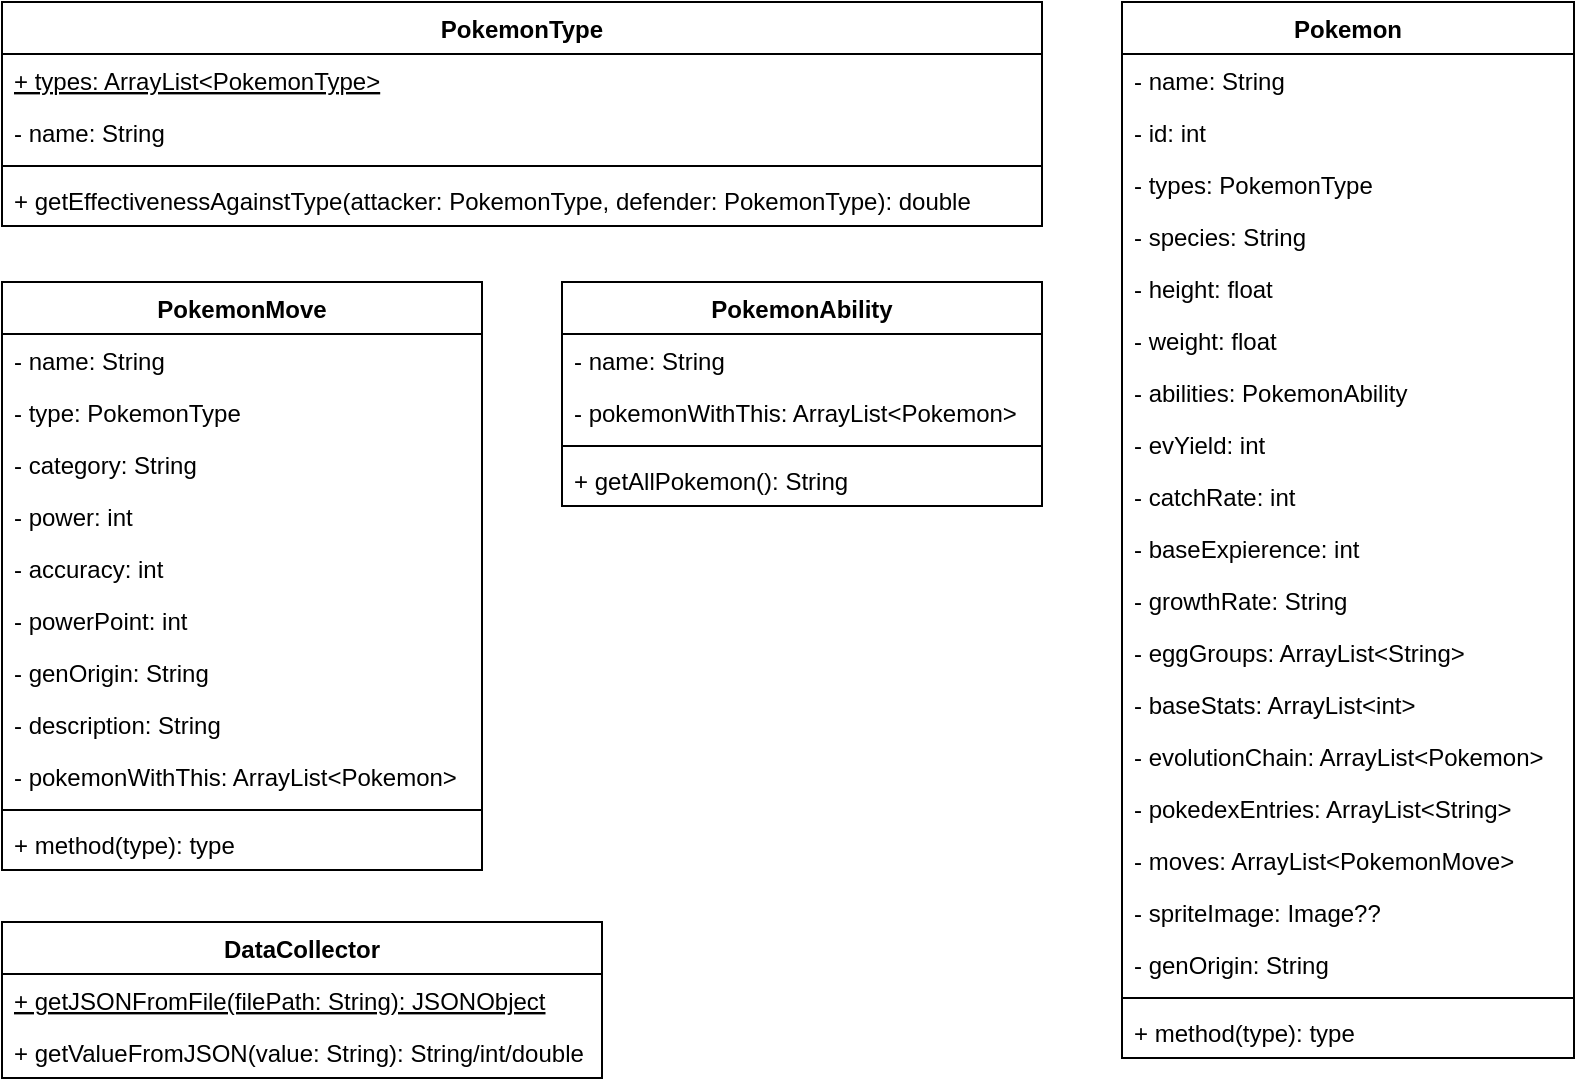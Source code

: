<mxfile version="13.9.3" type="github">
  <diagram id="C5RBs43oDa-KdzZeNtuy" name="Page-1">
    <mxGraphModel dx="946" dy="517" grid="1" gridSize="10" guides="1" tooltips="1" connect="1" arrows="1" fold="1" page="1" pageScale="1" pageWidth="827" pageHeight="1169" math="0" shadow="0">
      <root>
        <mxCell id="WIyWlLk6GJQsqaUBKTNV-0" />
        <mxCell id="WIyWlLk6GJQsqaUBKTNV-1" parent="WIyWlLk6GJQsqaUBKTNV-0" />
        <mxCell id="w8MKvCuprVo70jOWoqF--6" value="Pokemon" style="swimlane;fontStyle=1;align=center;verticalAlign=top;childLayout=stackLayout;horizontal=1;startSize=26;horizontalStack=0;resizeParent=1;resizeParentMax=0;resizeLast=0;collapsible=1;marginBottom=0;" parent="WIyWlLk6GJQsqaUBKTNV-1" vertex="1">
          <mxGeometry x="560" y="60" width="226" height="528" as="geometry" />
        </mxCell>
        <mxCell id="w8MKvCuprVo70jOWoqF--7" value="- name: String" style="text;strokeColor=none;fillColor=none;align=left;verticalAlign=top;spacingLeft=4;spacingRight=4;overflow=hidden;rotatable=0;points=[[0,0.5],[1,0.5]];portConstraint=eastwest;" parent="w8MKvCuprVo70jOWoqF--6" vertex="1">
          <mxGeometry y="26" width="226" height="26" as="geometry" />
        </mxCell>
        <mxCell id="w8MKvCuprVo70jOWoqF--11" value="- id: int" style="text;strokeColor=none;fillColor=none;align=left;verticalAlign=top;spacingLeft=4;spacingRight=4;overflow=hidden;rotatable=0;points=[[0,0.5],[1,0.5]];portConstraint=eastwest;" parent="w8MKvCuprVo70jOWoqF--6" vertex="1">
          <mxGeometry y="52" width="226" height="26" as="geometry" />
        </mxCell>
        <mxCell id="w8MKvCuprVo70jOWoqF--12" value="- types: PokemonType" style="text;strokeColor=none;fillColor=none;align=left;verticalAlign=top;spacingLeft=4;spacingRight=4;overflow=hidden;rotatable=0;points=[[0,0.5],[1,0.5]];portConstraint=eastwest;" parent="w8MKvCuprVo70jOWoqF--6" vertex="1">
          <mxGeometry y="78" width="226" height="26" as="geometry" />
        </mxCell>
        <mxCell id="w8MKvCuprVo70jOWoqF--13" value="- species: String" style="text;strokeColor=none;fillColor=none;align=left;verticalAlign=top;spacingLeft=4;spacingRight=4;overflow=hidden;rotatable=0;points=[[0,0.5],[1,0.5]];portConstraint=eastwest;" parent="w8MKvCuprVo70jOWoqF--6" vertex="1">
          <mxGeometry y="104" width="226" height="26" as="geometry" />
        </mxCell>
        <mxCell id="w8MKvCuprVo70jOWoqF--14" value="- height: float" style="text;strokeColor=none;fillColor=none;align=left;verticalAlign=top;spacingLeft=4;spacingRight=4;overflow=hidden;rotatable=0;points=[[0,0.5],[1,0.5]];portConstraint=eastwest;" parent="w8MKvCuprVo70jOWoqF--6" vertex="1">
          <mxGeometry y="130" width="226" height="26" as="geometry" />
        </mxCell>
        <mxCell id="w8MKvCuprVo70jOWoqF--16" value="- weight: float" style="text;strokeColor=none;fillColor=none;align=left;verticalAlign=top;spacingLeft=4;spacingRight=4;overflow=hidden;rotatable=0;points=[[0,0.5],[1,0.5]];portConstraint=eastwest;" parent="w8MKvCuprVo70jOWoqF--6" vertex="1">
          <mxGeometry y="156" width="226" height="26" as="geometry" />
        </mxCell>
        <mxCell id="w8MKvCuprVo70jOWoqF--15" value="- abilities: PokemonAbility" style="text;strokeColor=none;fillColor=none;align=left;verticalAlign=top;spacingLeft=4;spacingRight=4;overflow=hidden;rotatable=0;points=[[0,0.5],[1,0.5]];portConstraint=eastwest;" parent="w8MKvCuprVo70jOWoqF--6" vertex="1">
          <mxGeometry y="182" width="226" height="26" as="geometry" />
        </mxCell>
        <mxCell id="w8MKvCuprVo70jOWoqF--17" value="- evYield: int" style="text;strokeColor=none;fillColor=none;align=left;verticalAlign=top;spacingLeft=4;spacingRight=4;overflow=hidden;rotatable=0;points=[[0,0.5],[1,0.5]];portConstraint=eastwest;" parent="w8MKvCuprVo70jOWoqF--6" vertex="1">
          <mxGeometry y="208" width="226" height="26" as="geometry" />
        </mxCell>
        <mxCell id="w8MKvCuprVo70jOWoqF--19" value="- catchRate: int" style="text;strokeColor=none;fillColor=none;align=left;verticalAlign=top;spacingLeft=4;spacingRight=4;overflow=hidden;rotatable=0;points=[[0,0.5],[1,0.5]];portConstraint=eastwest;" parent="w8MKvCuprVo70jOWoqF--6" vertex="1">
          <mxGeometry y="234" width="226" height="26" as="geometry" />
        </mxCell>
        <mxCell id="w8MKvCuprVo70jOWoqF--21" value="- baseExpierence: int" style="text;strokeColor=none;fillColor=none;align=left;verticalAlign=top;spacingLeft=4;spacingRight=4;overflow=hidden;rotatable=0;points=[[0,0.5],[1,0.5]];portConstraint=eastwest;" parent="w8MKvCuprVo70jOWoqF--6" vertex="1">
          <mxGeometry y="260" width="226" height="26" as="geometry" />
        </mxCell>
        <mxCell id="w8MKvCuprVo70jOWoqF--20" value="- growthRate: String" style="text;strokeColor=none;fillColor=none;align=left;verticalAlign=top;spacingLeft=4;spacingRight=4;overflow=hidden;rotatable=0;points=[[0,0.5],[1,0.5]];portConstraint=eastwest;" parent="w8MKvCuprVo70jOWoqF--6" vertex="1">
          <mxGeometry y="286" width="226" height="26" as="geometry" />
        </mxCell>
        <mxCell id="w8MKvCuprVo70jOWoqF--23" value="- eggGroups: ArrayList&lt;String&gt;" style="text;strokeColor=none;fillColor=none;align=left;verticalAlign=top;spacingLeft=4;spacingRight=4;overflow=hidden;rotatable=0;points=[[0,0.5],[1,0.5]];portConstraint=eastwest;" parent="w8MKvCuprVo70jOWoqF--6" vertex="1">
          <mxGeometry y="312" width="226" height="26" as="geometry" />
        </mxCell>
        <mxCell id="w8MKvCuprVo70jOWoqF--24" value="- baseStats: ArrayList&lt;int&gt;" style="text;strokeColor=none;fillColor=none;align=left;verticalAlign=top;spacingLeft=4;spacingRight=4;overflow=hidden;rotatable=0;points=[[0,0.5],[1,0.5]];portConstraint=eastwest;" parent="w8MKvCuprVo70jOWoqF--6" vertex="1">
          <mxGeometry y="338" width="226" height="26" as="geometry" />
        </mxCell>
        <mxCell id="w8MKvCuprVo70jOWoqF--27" value="- evolutionChain: ArrayList&lt;Pokemon&gt;" style="text;strokeColor=none;fillColor=none;align=left;verticalAlign=top;spacingLeft=4;spacingRight=4;overflow=hidden;rotatable=0;points=[[0,0.5],[1,0.5]];portConstraint=eastwest;" parent="w8MKvCuprVo70jOWoqF--6" vertex="1">
          <mxGeometry y="364" width="226" height="26" as="geometry" />
        </mxCell>
        <mxCell id="w8MKvCuprVo70jOWoqF--26" value="- pokedexEntries: ArrayList&lt;String&gt;" style="text;strokeColor=none;fillColor=none;align=left;verticalAlign=top;spacingLeft=4;spacingRight=4;overflow=hidden;rotatable=0;points=[[0,0.5],[1,0.5]];portConstraint=eastwest;" parent="w8MKvCuprVo70jOWoqF--6" vertex="1">
          <mxGeometry y="390" width="226" height="26" as="geometry" />
        </mxCell>
        <mxCell id="w8MKvCuprVo70jOWoqF--22" value="- moves: ArrayList&lt;PokemonMove&gt;" style="text;strokeColor=none;fillColor=none;align=left;verticalAlign=top;spacingLeft=4;spacingRight=4;overflow=hidden;rotatable=0;points=[[0,0.5],[1,0.5]];portConstraint=eastwest;" parent="w8MKvCuprVo70jOWoqF--6" vertex="1">
          <mxGeometry y="416" width="226" height="26" as="geometry" />
        </mxCell>
        <mxCell id="w8MKvCuprVo70jOWoqF--25" value="- spriteImage: Image??" style="text;strokeColor=none;fillColor=none;align=left;verticalAlign=top;spacingLeft=4;spacingRight=4;overflow=hidden;rotatable=0;points=[[0,0.5],[1,0.5]];portConstraint=eastwest;" parent="w8MKvCuprVo70jOWoqF--6" vertex="1">
          <mxGeometry y="442" width="226" height="26" as="geometry" />
        </mxCell>
        <mxCell id="w8MKvCuprVo70jOWoqF--18" value="- genOrigin: String" style="text;strokeColor=none;fillColor=none;align=left;verticalAlign=top;spacingLeft=4;spacingRight=4;overflow=hidden;rotatable=0;points=[[0,0.5],[1,0.5]];portConstraint=eastwest;" parent="w8MKvCuprVo70jOWoqF--6" vertex="1">
          <mxGeometry y="468" width="226" height="26" as="geometry" />
        </mxCell>
        <mxCell id="w8MKvCuprVo70jOWoqF--8" value="" style="line;strokeWidth=1;fillColor=none;align=left;verticalAlign=middle;spacingTop=-1;spacingLeft=3;spacingRight=3;rotatable=0;labelPosition=right;points=[];portConstraint=eastwest;" parent="w8MKvCuprVo70jOWoqF--6" vertex="1">
          <mxGeometry y="494" width="226" height="8" as="geometry" />
        </mxCell>
        <mxCell id="w8MKvCuprVo70jOWoqF--9" value="+ method(type): type" style="text;strokeColor=none;fillColor=none;align=left;verticalAlign=top;spacingLeft=4;spacingRight=4;overflow=hidden;rotatable=0;points=[[0,0.5],[1,0.5]];portConstraint=eastwest;" parent="w8MKvCuprVo70jOWoqF--6" vertex="1">
          <mxGeometry y="502" width="226" height="26" as="geometry" />
        </mxCell>
        <mxCell id="w8MKvCuprVo70jOWoqF--32" value="PokemonType" style="swimlane;fontStyle=1;align=center;verticalAlign=top;childLayout=stackLayout;horizontal=1;startSize=26;horizontalStack=0;resizeParent=1;resizeParentMax=0;resizeLast=0;collapsible=1;marginBottom=0;" parent="WIyWlLk6GJQsqaUBKTNV-1" vertex="1">
          <mxGeometry y="60" width="520" height="112" as="geometry" />
        </mxCell>
        <mxCell id="w8MKvCuprVo70jOWoqF--33" value="+ types: ArrayList&lt;PokemonType&gt;" style="text;strokeColor=none;fillColor=none;align=left;verticalAlign=top;spacingLeft=4;spacingRight=4;overflow=hidden;rotatable=0;points=[[0,0.5],[1,0.5]];portConstraint=eastwest;fontStyle=4" parent="w8MKvCuprVo70jOWoqF--32" vertex="1">
          <mxGeometry y="26" width="520" height="26" as="geometry" />
        </mxCell>
        <mxCell id="w8MKvCuprVo70jOWoqF--36" value="- name: String" style="text;strokeColor=none;fillColor=none;align=left;verticalAlign=top;spacingLeft=4;spacingRight=4;overflow=hidden;rotatable=0;points=[[0,0.5],[1,0.5]];portConstraint=eastwest;" parent="w8MKvCuprVo70jOWoqF--32" vertex="1">
          <mxGeometry y="52" width="520" height="26" as="geometry" />
        </mxCell>
        <mxCell id="w8MKvCuprVo70jOWoqF--34" value="" style="line;strokeWidth=1;fillColor=none;align=left;verticalAlign=middle;spacingTop=-1;spacingLeft=3;spacingRight=3;rotatable=0;labelPosition=right;points=[];portConstraint=eastwest;" parent="w8MKvCuprVo70jOWoqF--32" vertex="1">
          <mxGeometry y="78" width="520" height="8" as="geometry" />
        </mxCell>
        <mxCell id="w8MKvCuprVo70jOWoqF--35" value="+ getEffectivenessAgainstType(attacker: PokemonType, defender: PokemonType): double" style="text;strokeColor=none;fillColor=none;align=left;verticalAlign=top;spacingLeft=4;spacingRight=4;overflow=hidden;rotatable=0;points=[[0,0.5],[1,0.5]];portConstraint=eastwest;" parent="w8MKvCuprVo70jOWoqF--32" vertex="1">
          <mxGeometry y="86" width="520" height="26" as="geometry" />
        </mxCell>
        <mxCell id="w8MKvCuprVo70jOWoqF--38" value="PokemonAbility" style="swimlane;fontStyle=1;align=center;verticalAlign=top;childLayout=stackLayout;horizontal=1;startSize=26;horizontalStack=0;resizeParent=1;resizeParentMax=0;resizeLast=0;collapsible=1;marginBottom=0;" parent="WIyWlLk6GJQsqaUBKTNV-1" vertex="1">
          <mxGeometry x="280" y="200" width="240" height="112" as="geometry" />
        </mxCell>
        <mxCell id="w8MKvCuprVo70jOWoqF--39" value="- name: String" style="text;strokeColor=none;fillColor=none;align=left;verticalAlign=top;spacingLeft=4;spacingRight=4;overflow=hidden;rotatable=0;points=[[0,0.5],[1,0.5]];portConstraint=eastwest;" parent="w8MKvCuprVo70jOWoqF--38" vertex="1">
          <mxGeometry y="26" width="240" height="26" as="geometry" />
        </mxCell>
        <mxCell id="w8MKvCuprVo70jOWoqF--42" value="- pokemonWithThis: ArrayList&lt;Pokemon&gt;" style="text;strokeColor=none;fillColor=none;align=left;verticalAlign=top;spacingLeft=4;spacingRight=4;overflow=hidden;rotatable=0;points=[[0,0.5],[1,0.5]];portConstraint=eastwest;" parent="w8MKvCuprVo70jOWoqF--38" vertex="1">
          <mxGeometry y="52" width="240" height="26" as="geometry" />
        </mxCell>
        <mxCell id="w8MKvCuprVo70jOWoqF--40" value="" style="line;strokeWidth=1;fillColor=none;align=left;verticalAlign=middle;spacingTop=-1;spacingLeft=3;spacingRight=3;rotatable=0;labelPosition=right;points=[];portConstraint=eastwest;" parent="w8MKvCuprVo70jOWoqF--38" vertex="1">
          <mxGeometry y="78" width="240" height="8" as="geometry" />
        </mxCell>
        <mxCell id="w8MKvCuprVo70jOWoqF--41" value="+ getAllPokemon(): String" style="text;strokeColor=none;fillColor=none;align=left;verticalAlign=top;spacingLeft=4;spacingRight=4;overflow=hidden;rotatable=0;points=[[0,0.5],[1,0.5]];portConstraint=eastwest;" parent="w8MKvCuprVo70jOWoqF--38" vertex="1">
          <mxGeometry y="86" width="240" height="26" as="geometry" />
        </mxCell>
        <mxCell id="w8MKvCuprVo70jOWoqF--43" value="PokemonMove" style="swimlane;fontStyle=1;align=center;verticalAlign=top;childLayout=stackLayout;horizontal=1;startSize=26;horizontalStack=0;resizeParent=1;resizeParentMax=0;resizeLast=0;collapsible=1;marginBottom=0;" parent="WIyWlLk6GJQsqaUBKTNV-1" vertex="1">
          <mxGeometry y="200" width="240" height="294" as="geometry" />
        </mxCell>
        <mxCell id="w8MKvCuprVo70jOWoqF--44" value="- name: String" style="text;strokeColor=none;fillColor=none;align=left;verticalAlign=top;spacingLeft=4;spacingRight=4;overflow=hidden;rotatable=0;points=[[0,0.5],[1,0.5]];portConstraint=eastwest;" parent="w8MKvCuprVo70jOWoqF--43" vertex="1">
          <mxGeometry y="26" width="240" height="26" as="geometry" />
        </mxCell>
        <mxCell id="w8MKvCuprVo70jOWoqF--47" value="- type: PokemonType" style="text;strokeColor=none;fillColor=none;align=left;verticalAlign=top;spacingLeft=4;spacingRight=4;overflow=hidden;rotatable=0;points=[[0,0.5],[1,0.5]];portConstraint=eastwest;" parent="w8MKvCuprVo70jOWoqF--43" vertex="1">
          <mxGeometry y="52" width="240" height="26" as="geometry" />
        </mxCell>
        <mxCell id="w8MKvCuprVo70jOWoqF--51" value="- category: String" style="text;strokeColor=none;fillColor=none;align=left;verticalAlign=top;spacingLeft=4;spacingRight=4;overflow=hidden;rotatable=0;points=[[0,0.5],[1,0.5]];portConstraint=eastwest;" parent="w8MKvCuprVo70jOWoqF--43" vertex="1">
          <mxGeometry y="78" width="240" height="26" as="geometry" />
        </mxCell>
        <mxCell id="w8MKvCuprVo70jOWoqF--50" value="- power: int" style="text;strokeColor=none;fillColor=none;align=left;verticalAlign=top;spacingLeft=4;spacingRight=4;overflow=hidden;rotatable=0;points=[[0,0.5],[1,0.5]];portConstraint=eastwest;" parent="w8MKvCuprVo70jOWoqF--43" vertex="1">
          <mxGeometry y="104" width="240" height="26" as="geometry" />
        </mxCell>
        <mxCell id="w8MKvCuprVo70jOWoqF--49" value="- accuracy: int" style="text;strokeColor=none;fillColor=none;align=left;verticalAlign=top;spacingLeft=4;spacingRight=4;overflow=hidden;rotatable=0;points=[[0,0.5],[1,0.5]];portConstraint=eastwest;" parent="w8MKvCuprVo70jOWoqF--43" vertex="1">
          <mxGeometry y="130" width="240" height="26" as="geometry" />
        </mxCell>
        <mxCell id="w8MKvCuprVo70jOWoqF--48" value="- powerPoint: int" style="text;strokeColor=none;fillColor=none;align=left;verticalAlign=top;spacingLeft=4;spacingRight=4;overflow=hidden;rotatable=0;points=[[0,0.5],[1,0.5]];portConstraint=eastwest;" parent="w8MKvCuprVo70jOWoqF--43" vertex="1">
          <mxGeometry y="156" width="240" height="26" as="geometry" />
        </mxCell>
        <mxCell id="w8MKvCuprVo70jOWoqF--54" value="- genOrigin: String" style="text;strokeColor=none;fillColor=none;align=left;verticalAlign=top;spacingLeft=4;spacingRight=4;overflow=hidden;rotatable=0;points=[[0,0.5],[1,0.5]];portConstraint=eastwest;" parent="w8MKvCuprVo70jOWoqF--43" vertex="1">
          <mxGeometry y="182" width="240" height="26" as="geometry" />
        </mxCell>
        <mxCell id="w8MKvCuprVo70jOWoqF--53" value="- description: String" style="text;strokeColor=none;fillColor=none;align=left;verticalAlign=top;spacingLeft=4;spacingRight=4;overflow=hidden;rotatable=0;points=[[0,0.5],[1,0.5]];portConstraint=eastwest;" parent="w8MKvCuprVo70jOWoqF--43" vertex="1">
          <mxGeometry y="208" width="240" height="26" as="geometry" />
        </mxCell>
        <mxCell id="w8MKvCuprVo70jOWoqF--52" value="- pokemonWithThis: ArrayList&lt;Pokemon&gt;" style="text;strokeColor=none;fillColor=none;align=left;verticalAlign=top;spacingLeft=4;spacingRight=4;overflow=hidden;rotatable=0;points=[[0,0.5],[1,0.5]];portConstraint=eastwest;" parent="w8MKvCuprVo70jOWoqF--43" vertex="1">
          <mxGeometry y="234" width="240" height="26" as="geometry" />
        </mxCell>
        <mxCell id="w8MKvCuprVo70jOWoqF--45" value="" style="line;strokeWidth=1;fillColor=none;align=left;verticalAlign=middle;spacingTop=-1;spacingLeft=3;spacingRight=3;rotatable=0;labelPosition=right;points=[];portConstraint=eastwest;" parent="w8MKvCuprVo70jOWoqF--43" vertex="1">
          <mxGeometry y="260" width="240" height="8" as="geometry" />
        </mxCell>
        <mxCell id="w8MKvCuprVo70jOWoqF--46" value="+ method(type): type" style="text;strokeColor=none;fillColor=none;align=left;verticalAlign=top;spacingLeft=4;spacingRight=4;overflow=hidden;rotatable=0;points=[[0,0.5],[1,0.5]];portConstraint=eastwest;" parent="w8MKvCuprVo70jOWoqF--43" vertex="1">
          <mxGeometry y="268" width="240" height="26" as="geometry" />
        </mxCell>
        <mxCell id="GqNZySGGQGl0fBRmke-w-0" value="DataCollector" style="swimlane;fontStyle=1;align=center;verticalAlign=top;childLayout=stackLayout;horizontal=1;startSize=26;horizontalStack=0;resizeParent=1;resizeParentMax=0;resizeLast=0;collapsible=1;marginBottom=0;" vertex="1" parent="WIyWlLk6GJQsqaUBKTNV-1">
          <mxGeometry y="520" width="300" height="78" as="geometry" />
        </mxCell>
        <mxCell id="GqNZySGGQGl0fBRmke-w-3" value="+ getJSONFromFile(filePath: String): JSONObject" style="text;strokeColor=none;fillColor=none;align=left;verticalAlign=top;spacingLeft=4;spacingRight=4;overflow=hidden;rotatable=0;points=[[0,0.5],[1,0.5]];portConstraint=eastwest;fontStyle=4" vertex="1" parent="GqNZySGGQGl0fBRmke-w-0">
          <mxGeometry y="26" width="300" height="26" as="geometry" />
        </mxCell>
        <mxCell id="GqNZySGGQGl0fBRmke-w-12" value="+ getValueFromJSON(value: String): String/int/double&#xa;" style="text;strokeColor=none;fillColor=none;align=left;verticalAlign=top;spacingLeft=4;spacingRight=4;overflow=hidden;rotatable=0;points=[[0,0.5],[1,0.5]];portConstraint=eastwest;" vertex="1" parent="GqNZySGGQGl0fBRmke-w-0">
          <mxGeometry y="52" width="300" height="26" as="geometry" />
        </mxCell>
      </root>
    </mxGraphModel>
  </diagram>
</mxfile>
